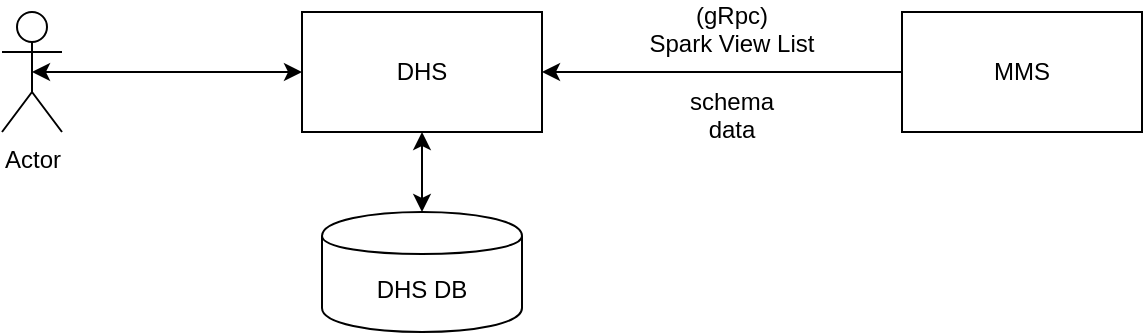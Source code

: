 <mxfile version="12.7.1" type="github">
  <diagram id="Nj-YVnwfBjjyll4lwzhB" name="페이지-1">
    <mxGraphModel dx="1422" dy="739" grid="1" gridSize="10" guides="1" tooltips="1" connect="1" arrows="1" fold="1" page="1" pageScale="1" pageWidth="1169" pageHeight="827" math="0" shadow="0">
      <root>
        <mxCell id="0" />
        <mxCell id="1" parent="0" />
        <mxCell id="VzKwgYMzW0R_RMzytXaH-1" value="DHS" style="rounded=0;whiteSpace=wrap;html=1;" vertex="1" parent="1">
          <mxGeometry x="270" y="320" width="120" height="60" as="geometry" />
        </mxCell>
        <mxCell id="VzKwgYMzW0R_RMzytXaH-2" value="MMS" style="rounded=0;whiteSpace=wrap;html=1;" vertex="1" parent="1">
          <mxGeometry x="570" y="320" width="120" height="60" as="geometry" />
        </mxCell>
        <mxCell id="VzKwgYMzW0R_RMzytXaH-3" value="Actor" style="shape=umlActor;verticalLabelPosition=bottom;labelBackgroundColor=#ffffff;verticalAlign=top;html=1;outlineConnect=0;" vertex="1" parent="1">
          <mxGeometry x="120" y="320" width="30" height="60" as="geometry" />
        </mxCell>
        <mxCell id="VzKwgYMzW0R_RMzytXaH-6" value="" style="endArrow=classic;html=1;exitX=0;exitY=0.5;exitDx=0;exitDy=0;entryX=1;entryY=0.5;entryDx=0;entryDy=0;" edge="1" parent="1" source="VzKwgYMzW0R_RMzytXaH-2" target="VzKwgYMzW0R_RMzytXaH-1">
          <mxGeometry width="50" height="50" relative="1" as="geometry">
            <mxPoint x="120" y="470" as="sourcePoint" />
            <mxPoint x="170" y="420" as="targetPoint" />
          </mxGeometry>
        </mxCell>
        <mxCell id="VzKwgYMzW0R_RMzytXaH-7" value="(gRpc)&lt;br&gt;Spark View List&lt;br&gt;&lt;br&gt;schema&lt;br&gt;data" style="text;html=1;strokeColor=none;fillColor=none;align=center;verticalAlign=middle;whiteSpace=wrap;rounded=0;" vertex="1" parent="1">
          <mxGeometry x="440" y="340" width="90" height="20" as="geometry" />
        </mxCell>
        <mxCell id="VzKwgYMzW0R_RMzytXaH-8" value="" style="endArrow=classic;startArrow=classic;html=1;exitX=0.5;exitY=0.5;exitDx=0;exitDy=0;exitPerimeter=0;entryX=0;entryY=0.5;entryDx=0;entryDy=0;" edge="1" parent="1" source="VzKwgYMzW0R_RMzytXaH-3" target="VzKwgYMzW0R_RMzytXaH-1">
          <mxGeometry width="50" height="50" relative="1" as="geometry">
            <mxPoint x="230" y="280" as="sourcePoint" />
            <mxPoint x="280" y="230" as="targetPoint" />
          </mxGeometry>
        </mxCell>
        <mxCell id="VzKwgYMzW0R_RMzytXaH-9" value="DHS DB" style="shape=cylinder;whiteSpace=wrap;html=1;boundedLbl=1;backgroundOutline=1;" vertex="1" parent="1">
          <mxGeometry x="280" y="420" width="100" height="60" as="geometry" />
        </mxCell>
        <mxCell id="VzKwgYMzW0R_RMzytXaH-11" value="" style="endArrow=classic;startArrow=classic;html=1;entryX=0.5;entryY=1;entryDx=0;entryDy=0;" edge="1" parent="1" source="VzKwgYMzW0R_RMzytXaH-9" target="VzKwgYMzW0R_RMzytXaH-1">
          <mxGeometry width="50" height="50" relative="1" as="geometry">
            <mxPoint x="130" y="520" as="sourcePoint" />
            <mxPoint x="180" y="470" as="targetPoint" />
          </mxGeometry>
        </mxCell>
      </root>
    </mxGraphModel>
  </diagram>
</mxfile>
